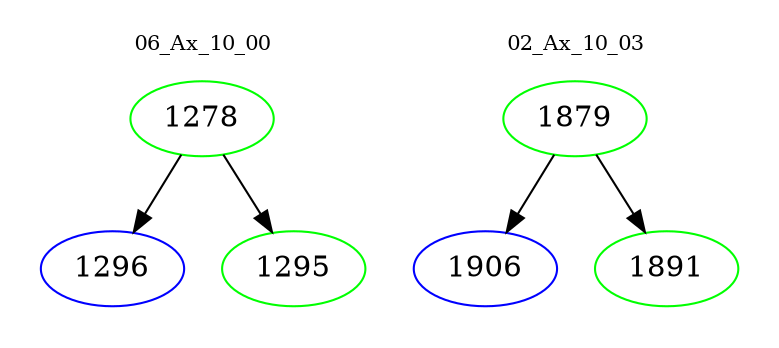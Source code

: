 digraph{
subgraph cluster_0 {
color = white
label = "06_Ax_10_00";
fontsize=10;
T0_1278 [label="1278", color="green"]
T0_1278 -> T0_1296 [color="black"]
T0_1296 [label="1296", color="blue"]
T0_1278 -> T0_1295 [color="black"]
T0_1295 [label="1295", color="green"]
}
subgraph cluster_1 {
color = white
label = "02_Ax_10_03";
fontsize=10;
T1_1879 [label="1879", color="green"]
T1_1879 -> T1_1906 [color="black"]
T1_1906 [label="1906", color="blue"]
T1_1879 -> T1_1891 [color="black"]
T1_1891 [label="1891", color="green"]
}
}
